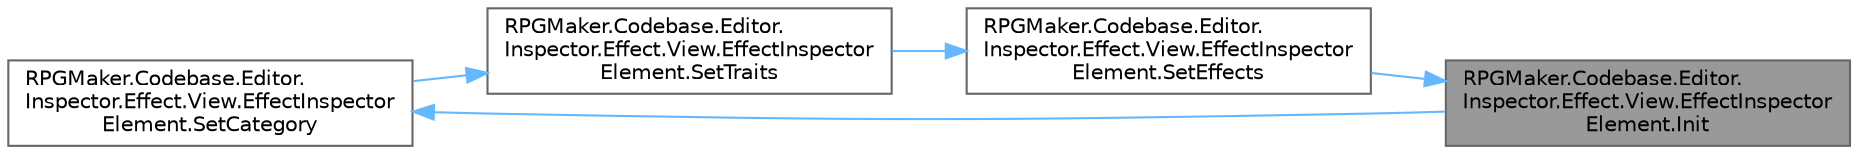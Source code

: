 digraph "RPGMaker.Codebase.Editor.Inspector.Effect.View.EffectInspectorElement.Init"
{
 // LATEX_PDF_SIZE
  bgcolor="transparent";
  edge [fontname=Helvetica,fontsize=10,labelfontname=Helvetica,labelfontsize=10];
  node [fontname=Helvetica,fontsize=10,shape=box,height=0.2,width=0.4];
  rankdir="RL";
  Node1 [id="Node000001",label="RPGMaker.Codebase.Editor.\lInspector.Effect.View.EffectInspector\lElement.Init",height=0.2,width=0.4,color="gray40", fillcolor="grey60", style="filled", fontcolor="black",tooltip=" "];
  Node1 -> Node2 [id="edge1_Node000001_Node000002",dir="back",color="steelblue1",style="solid",tooltip=" "];
  Node2 [id="Node000002",label="RPGMaker.Codebase.Editor.\lInspector.Effect.View.EffectInspector\lElement.SetEffects",height=0.2,width=0.4,color="grey40", fillcolor="white", style="filled",URL="$d3/d10/class_r_p_g_maker_1_1_codebase_1_1_editor_1_1_inspector_1_1_effect_1_1_view_1_1_effect_inspector_element.html#a60f231002d4fdccf6fed0074f6866f3c",tooltip="効果と値"];
  Node2 -> Node3 [id="edge2_Node000002_Node000003",dir="back",color="steelblue1",style="solid",tooltip=" "];
  Node3 [id="Node000003",label="RPGMaker.Codebase.Editor.\lInspector.Effect.View.EffectInspector\lElement.SetTraits",height=0.2,width=0.4,color="grey40", fillcolor="white", style="filled",URL="$d3/d10/class_r_p_g_maker_1_1_codebase_1_1_editor_1_1_inspector_1_1_effect_1_1_view_1_1_effect_inspector_element.html#ad0345e7bd08ed70de665fa68d8d3848c",tooltip="項目"];
  Node3 -> Node4 [id="edge3_Node000003_Node000004",dir="back",color="steelblue1",style="solid",tooltip=" "];
  Node4 [id="Node000004",label="RPGMaker.Codebase.Editor.\lInspector.Effect.View.EffectInspector\lElement.SetCategory",height=0.2,width=0.4,color="grey40", fillcolor="white", style="filled",URL="$d3/d10/class_r_p_g_maker_1_1_codebase_1_1_editor_1_1_inspector_1_1_effect_1_1_view_1_1_effect_inspector_element.html#aa1d91120928f2412e307d39eacfbb7f4",tooltip="カテゴリー"];
  Node4 -> Node1 [id="edge4_Node000004_Node000001",dir="back",color="steelblue1",style="solid",tooltip=" "];
}

